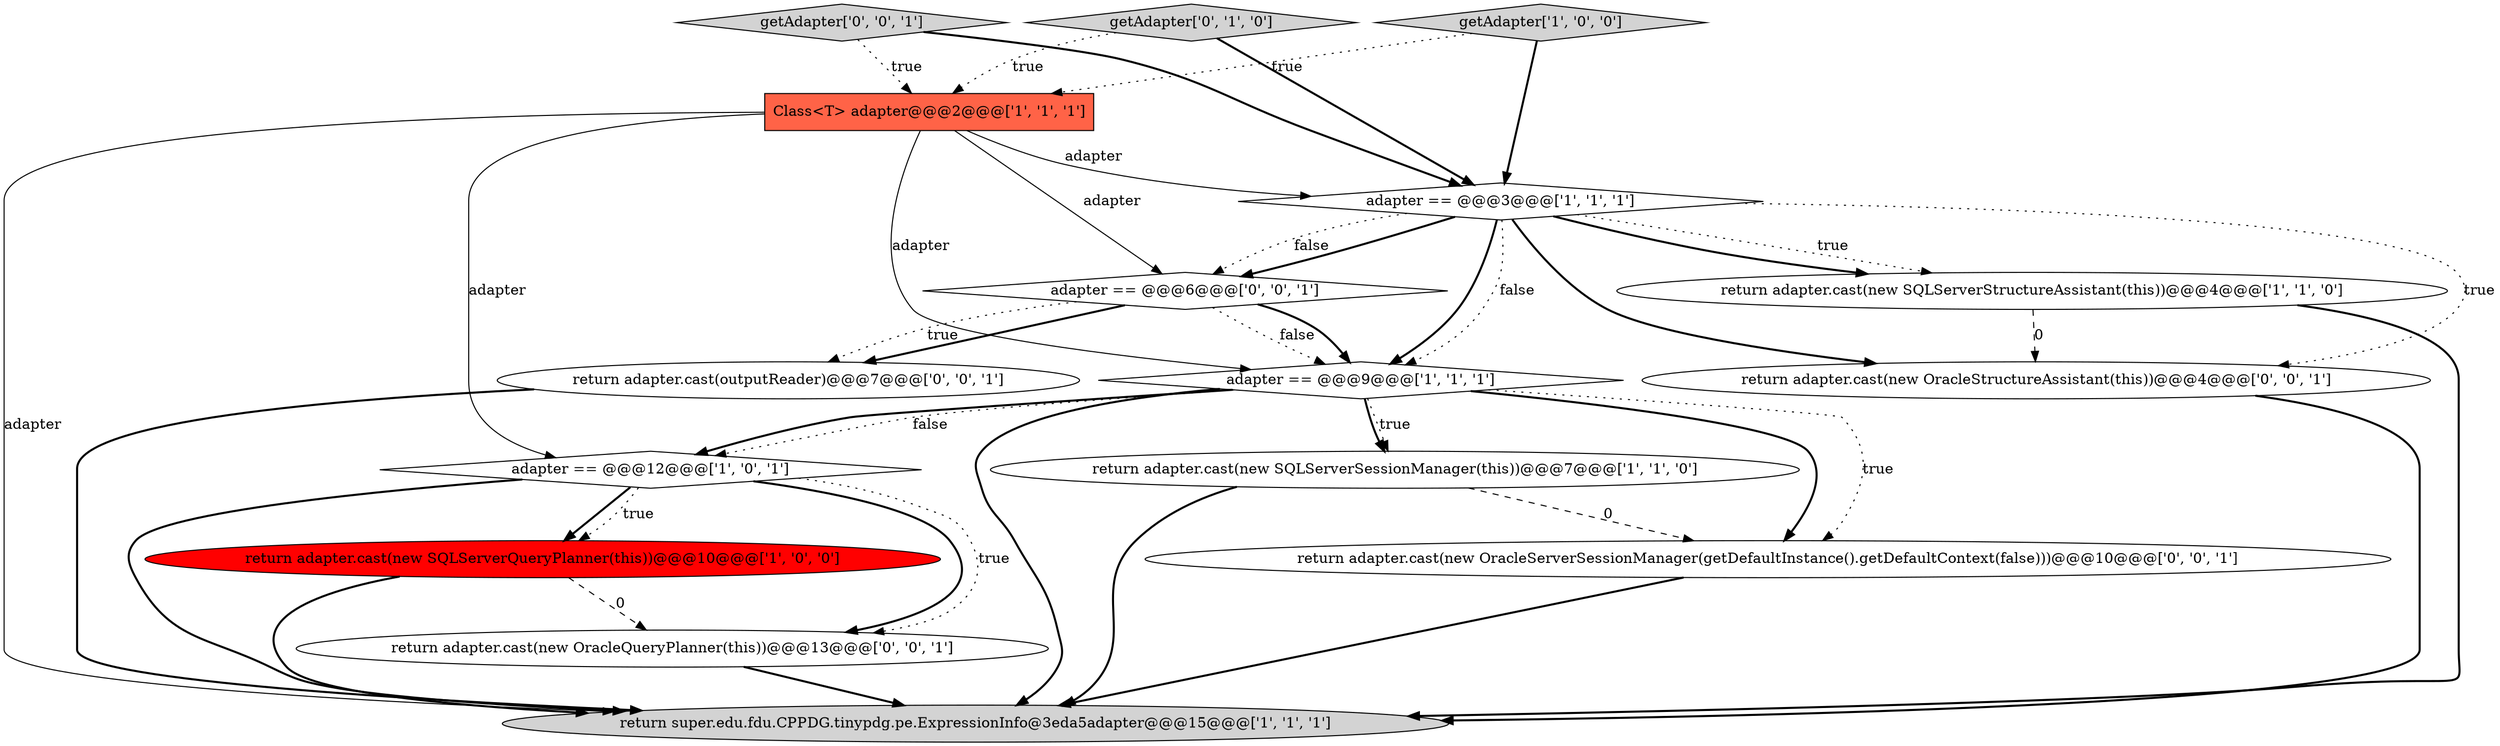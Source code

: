 digraph {
15 [style = filled, label = "adapter == @@@6@@@['0', '0', '1']", fillcolor = white, shape = diamond image = "AAA0AAABBB3BBB"];
13 [style = filled, label = "return adapter.cast(new OracleQueryPlanner(this))@@@13@@@['0', '0', '1']", fillcolor = white, shape = ellipse image = "AAA0AAABBB3BBB"];
6 [style = filled, label = "adapter == @@@9@@@['1', '1', '1']", fillcolor = white, shape = diamond image = "AAA0AAABBB1BBB"];
0 [style = filled, label = "return super.edu.fdu.CPPDG.tinypdg.pe.ExpressionInfo@3eda5adapter@@@15@@@['1', '1', '1']", fillcolor = lightgray, shape = ellipse image = "AAA0AAABBB1BBB"];
3 [style = filled, label = "adapter == @@@12@@@['1', '0', '1']", fillcolor = white, shape = diamond image = "AAA0AAABBB1BBB"];
14 [style = filled, label = "return adapter.cast(new OracleStructureAssistant(this))@@@4@@@['0', '0', '1']", fillcolor = white, shape = ellipse image = "AAA0AAABBB3BBB"];
4 [style = filled, label = "return adapter.cast(new SQLServerSessionManager(this))@@@7@@@['1', '1', '0']", fillcolor = white, shape = ellipse image = "AAA0AAABBB1BBB"];
2 [style = filled, label = "adapter == @@@3@@@['1', '1', '1']", fillcolor = white, shape = diamond image = "AAA0AAABBB1BBB"];
1 [style = filled, label = "getAdapter['1', '0', '0']", fillcolor = lightgray, shape = diamond image = "AAA0AAABBB1BBB"];
8 [style = filled, label = "return adapter.cast(new SQLServerStructureAssistant(this))@@@4@@@['1', '1', '0']", fillcolor = white, shape = ellipse image = "AAA0AAABBB1BBB"];
5 [style = filled, label = "return adapter.cast(new SQLServerQueryPlanner(this))@@@10@@@['1', '0', '0']", fillcolor = red, shape = ellipse image = "AAA1AAABBB1BBB"];
7 [style = filled, label = "Class<T> adapter@@@2@@@['1', '1', '1']", fillcolor = tomato, shape = box image = "AAA0AAABBB1BBB"];
10 [style = filled, label = "return adapter.cast(new OracleServerSessionManager(getDefaultInstance().getDefaultContext(false)))@@@10@@@['0', '0', '1']", fillcolor = white, shape = ellipse image = "AAA0AAABBB3BBB"];
12 [style = filled, label = "getAdapter['0', '0', '1']", fillcolor = lightgray, shape = diamond image = "AAA0AAABBB3BBB"];
11 [style = filled, label = "return adapter.cast(outputReader)@@@7@@@['0', '0', '1']", fillcolor = white, shape = ellipse image = "AAA0AAABBB3BBB"];
9 [style = filled, label = "getAdapter['0', '1', '0']", fillcolor = lightgray, shape = diamond image = "AAA0AAABBB2BBB"];
5->13 [style = dashed, label="0"];
6->3 [style = bold, label=""];
7->6 [style = solid, label="adapter"];
6->3 [style = dotted, label="false"];
2->15 [style = dotted, label="false"];
9->2 [style = bold, label=""];
2->6 [style = bold, label=""];
7->2 [style = solid, label="adapter"];
15->6 [style = dotted, label="false"];
15->6 [style = bold, label=""];
6->0 [style = bold, label=""];
8->14 [style = dashed, label="0"];
7->15 [style = solid, label="adapter"];
3->0 [style = bold, label=""];
4->0 [style = bold, label=""];
1->7 [style = dotted, label="true"];
8->0 [style = bold, label=""];
6->10 [style = dotted, label="true"];
6->4 [style = bold, label=""];
12->2 [style = bold, label=""];
3->5 [style = bold, label=""];
11->0 [style = bold, label=""];
3->5 [style = dotted, label="true"];
7->0 [style = solid, label="adapter"];
15->11 [style = bold, label=""];
6->4 [style = dotted, label="true"];
5->0 [style = bold, label=""];
14->0 [style = bold, label=""];
6->10 [style = bold, label=""];
7->3 [style = solid, label="adapter"];
2->14 [style = bold, label=""];
2->15 [style = bold, label=""];
10->0 [style = bold, label=""];
15->11 [style = dotted, label="true"];
3->13 [style = bold, label=""];
2->6 [style = dotted, label="false"];
2->14 [style = dotted, label="true"];
1->2 [style = bold, label=""];
9->7 [style = dotted, label="true"];
4->10 [style = dashed, label="0"];
12->7 [style = dotted, label="true"];
2->8 [style = dotted, label="true"];
3->13 [style = dotted, label="true"];
2->8 [style = bold, label=""];
13->0 [style = bold, label=""];
}
